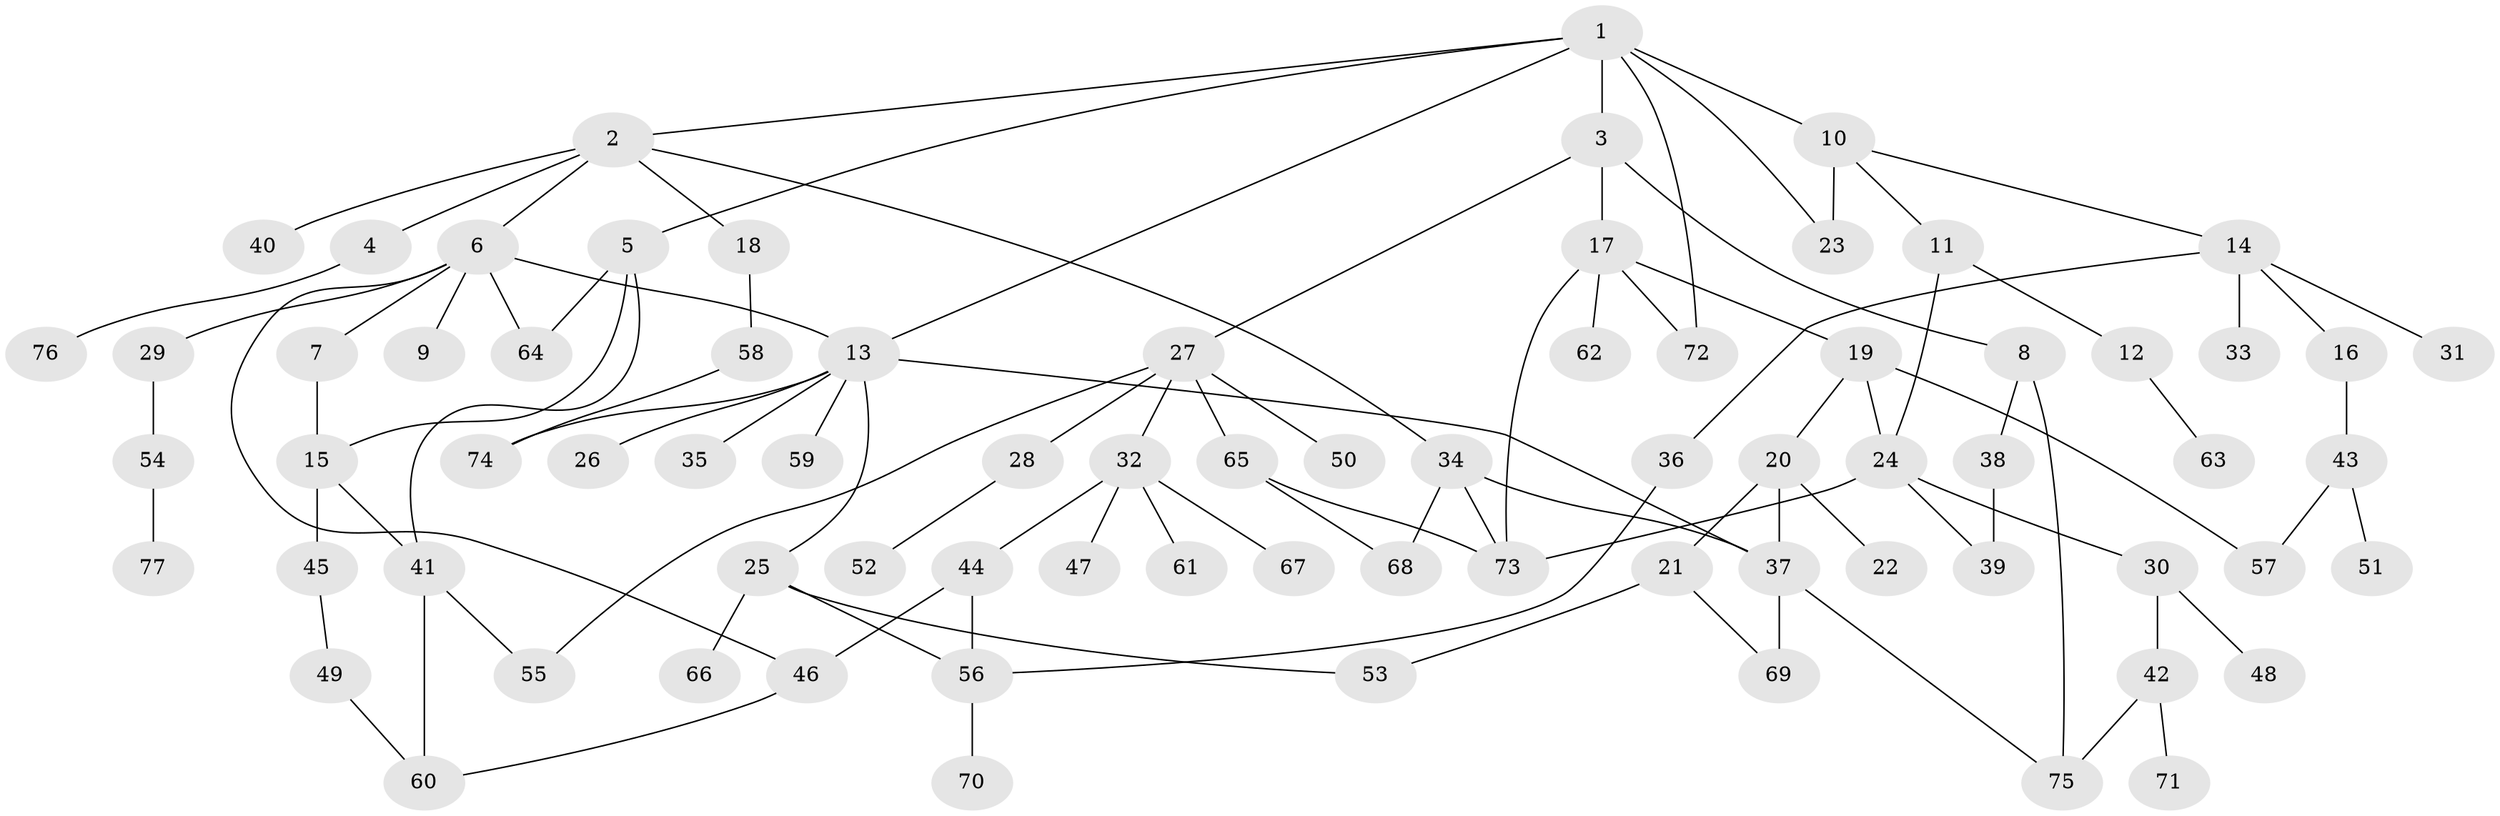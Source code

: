 // coarse degree distribution, {8: 0.02, 11: 0.02, 1: 0.34, 3: 0.08, 2: 0.26, 7: 0.02, 4: 0.12, 5: 0.06, 6: 0.08}
// Generated by graph-tools (version 1.1) at 2025/51/02/27/25 19:51:40]
// undirected, 77 vertices, 102 edges
graph export_dot {
graph [start="1"]
  node [color=gray90,style=filled];
  1;
  2;
  3;
  4;
  5;
  6;
  7;
  8;
  9;
  10;
  11;
  12;
  13;
  14;
  15;
  16;
  17;
  18;
  19;
  20;
  21;
  22;
  23;
  24;
  25;
  26;
  27;
  28;
  29;
  30;
  31;
  32;
  33;
  34;
  35;
  36;
  37;
  38;
  39;
  40;
  41;
  42;
  43;
  44;
  45;
  46;
  47;
  48;
  49;
  50;
  51;
  52;
  53;
  54;
  55;
  56;
  57;
  58;
  59;
  60;
  61;
  62;
  63;
  64;
  65;
  66;
  67;
  68;
  69;
  70;
  71;
  72;
  73;
  74;
  75;
  76;
  77;
  1 -- 2;
  1 -- 3;
  1 -- 5;
  1 -- 10;
  1 -- 13;
  1 -- 23;
  1 -- 72;
  2 -- 4;
  2 -- 6;
  2 -- 18;
  2 -- 34;
  2 -- 40;
  3 -- 8;
  3 -- 17;
  3 -- 27;
  4 -- 76;
  5 -- 15;
  5 -- 64;
  5 -- 41;
  6 -- 7;
  6 -- 9;
  6 -- 29;
  6 -- 64;
  6 -- 13;
  6 -- 46;
  7 -- 15;
  8 -- 38;
  8 -- 75;
  10 -- 11;
  10 -- 14;
  10 -- 23;
  11 -- 12;
  11 -- 24;
  12 -- 63;
  13 -- 25;
  13 -- 26;
  13 -- 35;
  13 -- 37;
  13 -- 59;
  13 -- 74;
  14 -- 16;
  14 -- 31;
  14 -- 33;
  14 -- 36;
  15 -- 41;
  15 -- 45;
  16 -- 43;
  17 -- 19;
  17 -- 62;
  17 -- 72;
  17 -- 73;
  18 -- 58;
  19 -- 20;
  19 -- 24;
  19 -- 57;
  20 -- 21;
  20 -- 22;
  20 -- 37;
  21 -- 53;
  21 -- 69;
  24 -- 30;
  24 -- 39;
  24 -- 73;
  25 -- 66;
  25 -- 53;
  25 -- 56;
  27 -- 28;
  27 -- 32;
  27 -- 50;
  27 -- 65;
  27 -- 55;
  28 -- 52;
  29 -- 54;
  30 -- 42;
  30 -- 48;
  32 -- 44;
  32 -- 47;
  32 -- 61;
  32 -- 67;
  34 -- 73;
  34 -- 37;
  34 -- 68;
  36 -- 56;
  37 -- 69;
  37 -- 75;
  38 -- 39;
  41 -- 55;
  41 -- 60;
  42 -- 71;
  42 -- 75;
  43 -- 51;
  43 -- 57;
  44 -- 46;
  44 -- 56;
  45 -- 49;
  46 -- 60;
  49 -- 60;
  54 -- 77;
  56 -- 70;
  58 -- 74;
  65 -- 68;
  65 -- 73;
}
